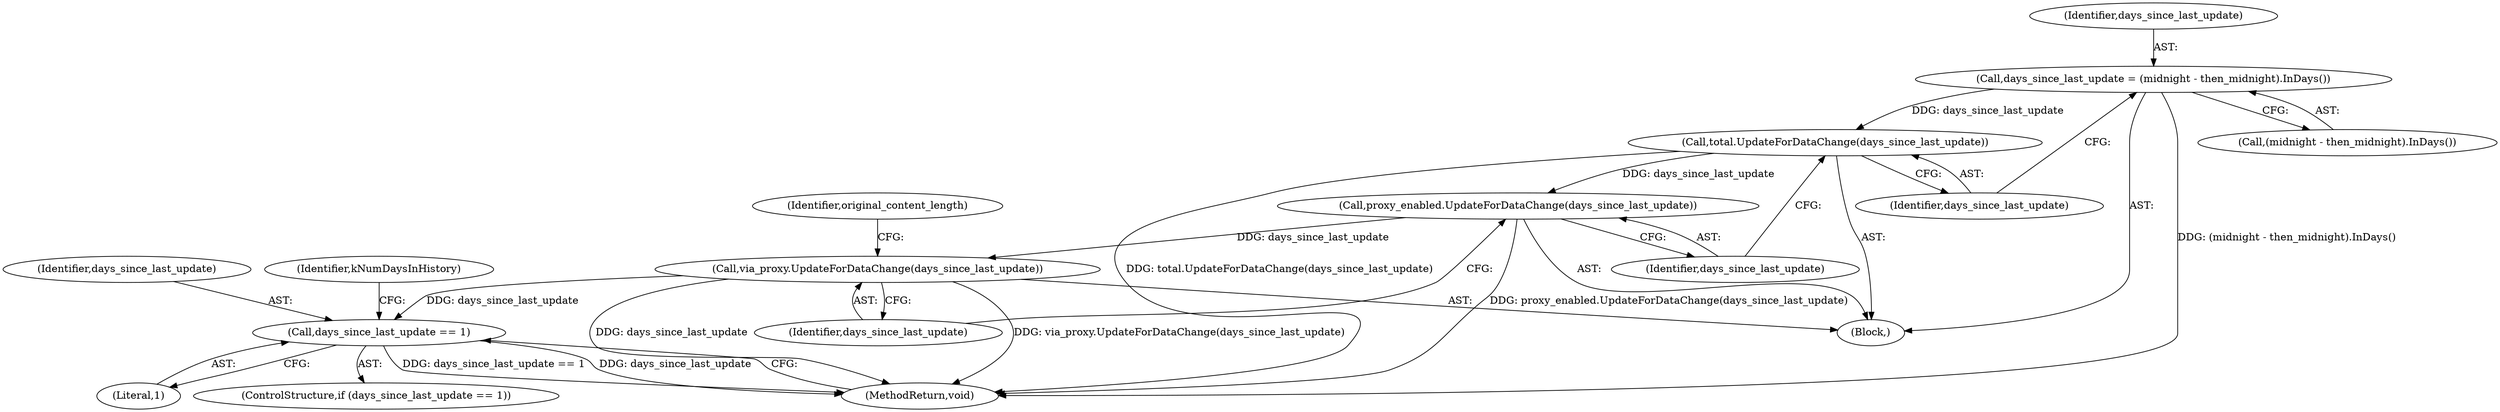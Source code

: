 digraph "0_Chrome_828eab2216a765dea92575c290421c115b8ad028_7@API" {
"1000152" [label="(Call,days_since_last_update = (midnight - then_midnight).InDays())"];
"1000156" [label="(Call,total.UpdateForDataChange(days_since_last_update))"];
"1000159" [label="(Call,proxy_enabled.UpdateForDataChange(days_since_last_update))"];
"1000162" [label="(Call,via_proxy.UpdateForDataChange(days_since_last_update))"];
"1000186" [label="(Call,days_since_last_update == 1)"];
"1000154" [label="(Call,(midnight - then_midnight).InDays())"];
"1000162" [label="(Call,via_proxy.UpdateForDataChange(days_since_last_update))"];
"1000156" [label="(Call,total.UpdateForDataChange(days_since_last_update))"];
"1000188" [label="(Literal,1)"];
"1000186" [label="(Call,days_since_last_update == 1)"];
"1000153" [label="(Identifier,days_since_last_update)"];
"1000185" [label="(ControlStructure,if (days_since_last_update == 1))"];
"1000160" [label="(Identifier,days_since_last_update)"];
"1000152" [label="(Call,days_since_last_update = (midnight - then_midnight).InDays())"];
"1000159" [label="(Call,proxy_enabled.UpdateForDataChange(days_since_last_update))"];
"1000193" [label="(Identifier,kNumDaysInHistory)"];
"1000157" [label="(Identifier,days_since_last_update)"];
"1000187" [label="(Identifier,days_since_last_update)"];
"1000163" [label="(Identifier,days_since_last_update)"];
"1000215" [label="(MethodReturn,void)"];
"1000109" [label="(Block,)"];
"1000165" [label="(Identifier,original_content_length)"];
"1000152" -> "1000109"  [label="AST: "];
"1000152" -> "1000154"  [label="CFG: "];
"1000153" -> "1000152"  [label="AST: "];
"1000154" -> "1000152"  [label="AST: "];
"1000157" -> "1000152"  [label="CFG: "];
"1000152" -> "1000215"  [label="DDG: (midnight - then_midnight).InDays()"];
"1000152" -> "1000156"  [label="DDG: days_since_last_update"];
"1000156" -> "1000109"  [label="AST: "];
"1000156" -> "1000157"  [label="CFG: "];
"1000157" -> "1000156"  [label="AST: "];
"1000160" -> "1000156"  [label="CFG: "];
"1000156" -> "1000215"  [label="DDG: total.UpdateForDataChange(days_since_last_update)"];
"1000156" -> "1000159"  [label="DDG: days_since_last_update"];
"1000159" -> "1000109"  [label="AST: "];
"1000159" -> "1000160"  [label="CFG: "];
"1000160" -> "1000159"  [label="AST: "];
"1000163" -> "1000159"  [label="CFG: "];
"1000159" -> "1000215"  [label="DDG: proxy_enabled.UpdateForDataChange(days_since_last_update)"];
"1000159" -> "1000162"  [label="DDG: days_since_last_update"];
"1000162" -> "1000109"  [label="AST: "];
"1000162" -> "1000163"  [label="CFG: "];
"1000163" -> "1000162"  [label="AST: "];
"1000165" -> "1000162"  [label="CFG: "];
"1000162" -> "1000215"  [label="DDG: days_since_last_update"];
"1000162" -> "1000215"  [label="DDG: via_proxy.UpdateForDataChange(days_since_last_update)"];
"1000162" -> "1000186"  [label="DDG: days_since_last_update"];
"1000186" -> "1000185"  [label="AST: "];
"1000186" -> "1000188"  [label="CFG: "];
"1000187" -> "1000186"  [label="AST: "];
"1000188" -> "1000186"  [label="AST: "];
"1000193" -> "1000186"  [label="CFG: "];
"1000215" -> "1000186"  [label="CFG: "];
"1000186" -> "1000215"  [label="DDG: days_since_last_update == 1"];
"1000186" -> "1000215"  [label="DDG: days_since_last_update"];
}
